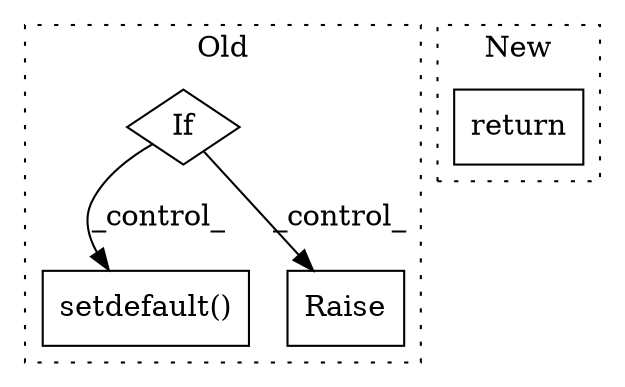 digraph G {
subgraph cluster0 {
1 [label="setdefault()" a="75" s="865,909" l="16,1" shape="box"];
3 [label="If" a="96" s="664" l="0" shape="diamond"];
4 [label="Raise" a="91" s="702" l="6" shape="box"];
label = "Old";
style="dotted";
}
subgraph cluster1 {
2 [label="return" a="93" s="1341" l="7" shape="box"];
label = "New";
style="dotted";
}
3 -> 1 [label="_control_"];
3 -> 4 [label="_control_"];
}